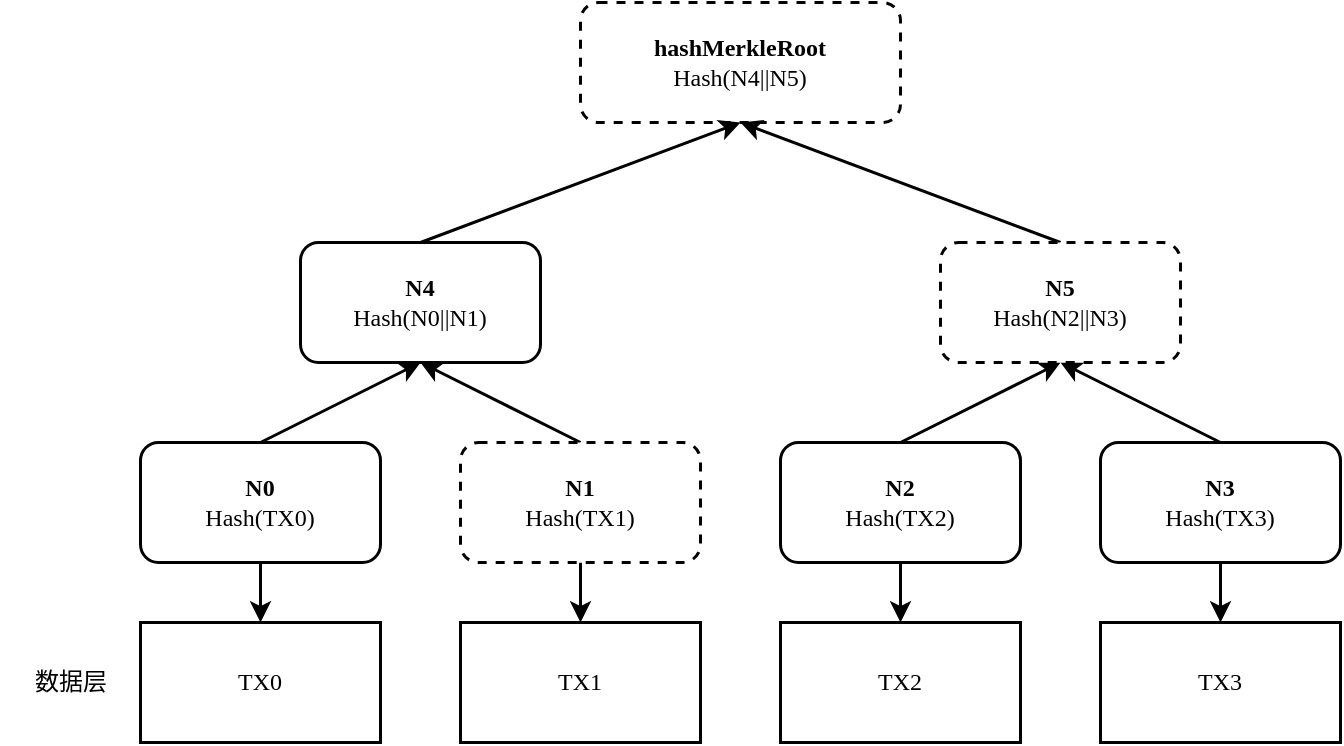 <mxfile version="21.6.9" type="github">
  <diagram name="Page-1" id="10a91c8b-09ff-31b1-d368-03940ed4cc9e">
    <mxGraphModel dx="986" dy="778" grid="1" gridSize="10" guides="1" tooltips="1" connect="1" arrows="1" fold="1" page="1" pageScale="1" pageWidth="1100" pageHeight="850" background="none" math="0" shadow="0">
      <root>
        <mxCell id="0" />
        <mxCell id="1" parent="0" />
        <mxCell id="62893188c0fa7362-1" value="&lt;b&gt;hashMerkleRoot&lt;/b&gt;&lt;br&gt;Hash(N4||N5)" style="whiteSpace=wrap;html=1;rounded=1;shadow=0;labelBackgroundColor=none;strokeWidth=1.5;fontFamily=Verdana;fontSize=12;align=center;dashed=1;" parent="1" vertex="1">
          <mxGeometry x="520" y="20" width="160" height="60" as="geometry" />
        </mxCell>
        <mxCell id="du_VLxP9npXnoioeT4nY-35" style="edgeStyle=none;rounded=1;orthogonalLoop=1;jettySize=auto;html=1;exitX=0.5;exitY=0;exitDx=0;exitDy=0;entryX=0.5;entryY=1;entryDx=0;entryDy=0;shadow=0;strokeWidth=1.5;" parent="1" source="62893188c0fa7362-2" target="62893188c0fa7362-1" edge="1">
          <mxGeometry relative="1" as="geometry" />
        </mxCell>
        <mxCell id="62893188c0fa7362-2" value="&lt;span&gt;&lt;b&gt;N4&lt;/b&gt;&lt;br&gt;Hash(N0||N1)&lt;/span&gt;" style="whiteSpace=wrap;html=1;rounded=1;shadow=0;labelBackgroundColor=none;strokeWidth=1.5;fontFamily=Verdana;fontSize=12;align=center;" parent="1" vertex="1">
          <mxGeometry x="380" y="140" width="120" height="60" as="geometry" />
        </mxCell>
        <mxCell id="du_VLxP9npXnoioeT4nY-21" style="edgeStyle=none;rounded=1;orthogonalLoop=1;jettySize=auto;html=1;exitX=0.5;exitY=0;exitDx=0;exitDy=0;entryX=0.5;entryY=1;entryDx=0;entryDy=0;shadow=0;strokeWidth=1.5;" parent="1" source="62893188c0fa7362-8" target="62893188c0fa7362-2" edge="1">
          <mxGeometry relative="1" as="geometry" />
        </mxCell>
        <mxCell id="du_VLxP9npXnoioeT4nY-27" value="" style="edgeStyle=none;rounded=1;orthogonalLoop=1;jettySize=auto;html=1;shadow=0;strokeWidth=1.5;" parent="1" source="62893188c0fa7362-8" target="du_VLxP9npXnoioeT4nY-26" edge="1">
          <mxGeometry relative="1" as="geometry" />
        </mxCell>
        <mxCell id="62893188c0fa7362-8" value="&lt;b&gt;N0&lt;/b&gt;&lt;br&gt;Hash(TX0)" style="whiteSpace=wrap;html=1;rounded=1;shadow=0;labelBackgroundColor=none;strokeWidth=1.5;fontFamily=Verdana;fontSize=12;align=center;" parent="1" vertex="1">
          <mxGeometry x="300" y="240" width="120" height="60" as="geometry" />
        </mxCell>
        <mxCell id="du_VLxP9npXnoioeT4nY-22" style="edgeStyle=none;rounded=1;orthogonalLoop=1;jettySize=auto;html=1;exitX=0.5;exitY=0;exitDx=0;exitDy=0;entryX=0.5;entryY=1;entryDx=0;entryDy=0;shadow=0;strokeWidth=1.5;" parent="1" source="62893188c0fa7362-9" target="62893188c0fa7362-2" edge="1">
          <mxGeometry relative="1" as="geometry" />
        </mxCell>
        <mxCell id="du_VLxP9npXnoioeT4nY-29" value="" style="edgeStyle=none;rounded=1;orthogonalLoop=1;jettySize=auto;html=1;shadow=0;strokeWidth=1.5;" parent="1" source="62893188c0fa7362-9" target="du_VLxP9npXnoioeT4nY-28" edge="1">
          <mxGeometry relative="1" as="geometry" />
        </mxCell>
        <mxCell id="62893188c0fa7362-9" value="&lt;span&gt;&lt;b&gt;N1&lt;/b&gt;&lt;br&gt;Hash(TX1)&lt;/span&gt;" style="whiteSpace=wrap;html=1;rounded=1;shadow=0;labelBackgroundColor=none;strokeWidth=1.5;fontFamily=Verdana;fontSize=12;align=center;dashed=1;" parent="1" vertex="1">
          <mxGeometry x="460" y="240" width="120" height="60" as="geometry" />
        </mxCell>
        <mxCell id="du_VLxP9npXnoioeT4nY-25" style="edgeStyle=none;rounded=1;orthogonalLoop=1;jettySize=auto;html=1;exitX=0.5;exitY=0;exitDx=0;exitDy=0;entryX=0.5;entryY=1;entryDx=0;entryDy=0;shadow=0;strokeWidth=1.5;" parent="1" source="du_VLxP9npXnoioeT4nY-2" target="du_VLxP9npXnoioeT4nY-34" edge="1">
          <mxGeometry relative="1" as="geometry">
            <mxPoint x="750" y="220" as="targetPoint" />
          </mxGeometry>
        </mxCell>
        <mxCell id="du_VLxP9npXnoioeT4nY-31" value="" style="edgeStyle=none;rounded=1;orthogonalLoop=1;jettySize=auto;html=1;shadow=0;strokeWidth=1.5;" parent="1" source="du_VLxP9npXnoioeT4nY-2" target="du_VLxP9npXnoioeT4nY-30" edge="1">
          <mxGeometry relative="1" as="geometry" />
        </mxCell>
        <mxCell id="du_VLxP9npXnoioeT4nY-2" value="&lt;span&gt;&lt;b&gt;N2&lt;/b&gt;&lt;br&gt;Hash(TX2)&lt;/span&gt;" style="whiteSpace=wrap;html=1;rounded=1;shadow=0;labelBackgroundColor=none;strokeWidth=1.5;fontFamily=Verdana;fontSize=12;align=center;" parent="1" vertex="1">
          <mxGeometry x="620" y="240" width="120" height="60" as="geometry" />
        </mxCell>
        <mxCell id="du_VLxP9npXnoioeT4nY-24" style="edgeStyle=none;rounded=1;orthogonalLoop=1;jettySize=auto;html=1;exitX=0.5;exitY=0;exitDx=0;exitDy=0;entryX=0.5;entryY=1;entryDx=0;entryDy=0;shadow=0;strokeWidth=1.5;" parent="1" source="du_VLxP9npXnoioeT4nY-3" target="du_VLxP9npXnoioeT4nY-34" edge="1">
          <mxGeometry relative="1" as="geometry">
            <mxPoint x="790" y="210" as="targetPoint" />
          </mxGeometry>
        </mxCell>
        <mxCell id="du_VLxP9npXnoioeT4nY-33" value="" style="edgeStyle=none;rounded=1;orthogonalLoop=1;jettySize=auto;html=1;shadow=0;strokeWidth=1.5;" parent="1" source="du_VLxP9npXnoioeT4nY-3" target="du_VLxP9npXnoioeT4nY-32" edge="1">
          <mxGeometry relative="1" as="geometry" />
        </mxCell>
        <mxCell id="du_VLxP9npXnoioeT4nY-3" value="&lt;span&gt;&lt;b&gt;N3&lt;/b&gt;&lt;br&gt;Hash(TX3)&lt;/span&gt;" style="whiteSpace=wrap;html=1;rounded=1;shadow=0;labelBackgroundColor=none;strokeWidth=1.5;fontFamily=Verdana;fontSize=12;align=center;" parent="1" vertex="1">
          <mxGeometry x="780" y="240" width="120" height="60" as="geometry" />
        </mxCell>
        <mxCell id="du_VLxP9npXnoioeT4nY-26" value="TX0" style="whiteSpace=wrap;html=1;fontFamily=Verdana;rounded=0;shadow=0;labelBackgroundColor=none;strokeWidth=1.5;" parent="1" vertex="1">
          <mxGeometry x="300" y="330" width="120" height="60" as="geometry" />
        </mxCell>
        <mxCell id="du_VLxP9npXnoioeT4nY-28" value="TX1" style="rounded=0;whiteSpace=wrap;html=1;fontFamily=Verdana;shadow=0;labelBackgroundColor=none;strokeWidth=1.5;" parent="1" vertex="1">
          <mxGeometry x="460" y="330" width="120" height="60" as="geometry" />
        </mxCell>
        <mxCell id="du_VLxP9npXnoioeT4nY-30" value="TX2" style="rounded=0;whiteSpace=wrap;html=1;fontFamily=Verdana;shadow=0;labelBackgroundColor=none;strokeWidth=1.5;" parent="1" vertex="1">
          <mxGeometry x="620" y="330" width="120" height="60" as="geometry" />
        </mxCell>
        <mxCell id="du_VLxP9npXnoioeT4nY-32" value="TX3" style="whiteSpace=wrap;html=1;fontFamily=Verdana;rounded=0;shadow=0;labelBackgroundColor=none;strokeWidth=1.5;" parent="1" vertex="1">
          <mxGeometry x="780" y="330" width="120" height="60" as="geometry" />
        </mxCell>
        <mxCell id="du_VLxP9npXnoioeT4nY-36" style="edgeStyle=none;rounded=1;orthogonalLoop=1;jettySize=auto;html=1;exitX=0.5;exitY=0;exitDx=0;exitDy=0;entryX=0.5;entryY=1;entryDx=0;entryDy=0;shadow=0;strokeWidth=1.5;" parent="1" source="du_VLxP9npXnoioeT4nY-34" target="62893188c0fa7362-1" edge="1">
          <mxGeometry relative="1" as="geometry" />
        </mxCell>
        <mxCell id="du_VLxP9npXnoioeT4nY-34" value="&lt;span&gt;&lt;b&gt;N5&lt;/b&gt;&lt;br&gt;Hash(N2||N3)&lt;/span&gt;" style="whiteSpace=wrap;html=1;rounded=1;shadow=0;labelBackgroundColor=none;strokeWidth=1.5;fontFamily=Verdana;fontSize=12;align=center;dashed=1;" parent="1" vertex="1">
          <mxGeometry x="700" y="140" width="120" height="60" as="geometry" />
        </mxCell>
        <mxCell id="OaUXYDapaQJZlUmXp0RP-1" value="数据层" style="text;html=1;align=center;verticalAlign=middle;resizable=0;points=[];autosize=1;strokeColor=none;fillColor=none;strokeWidth=1.5;" vertex="1" parent="1">
          <mxGeometry x="230" y="345" width="70" height="30" as="geometry" />
        </mxCell>
      </root>
    </mxGraphModel>
  </diagram>
</mxfile>
